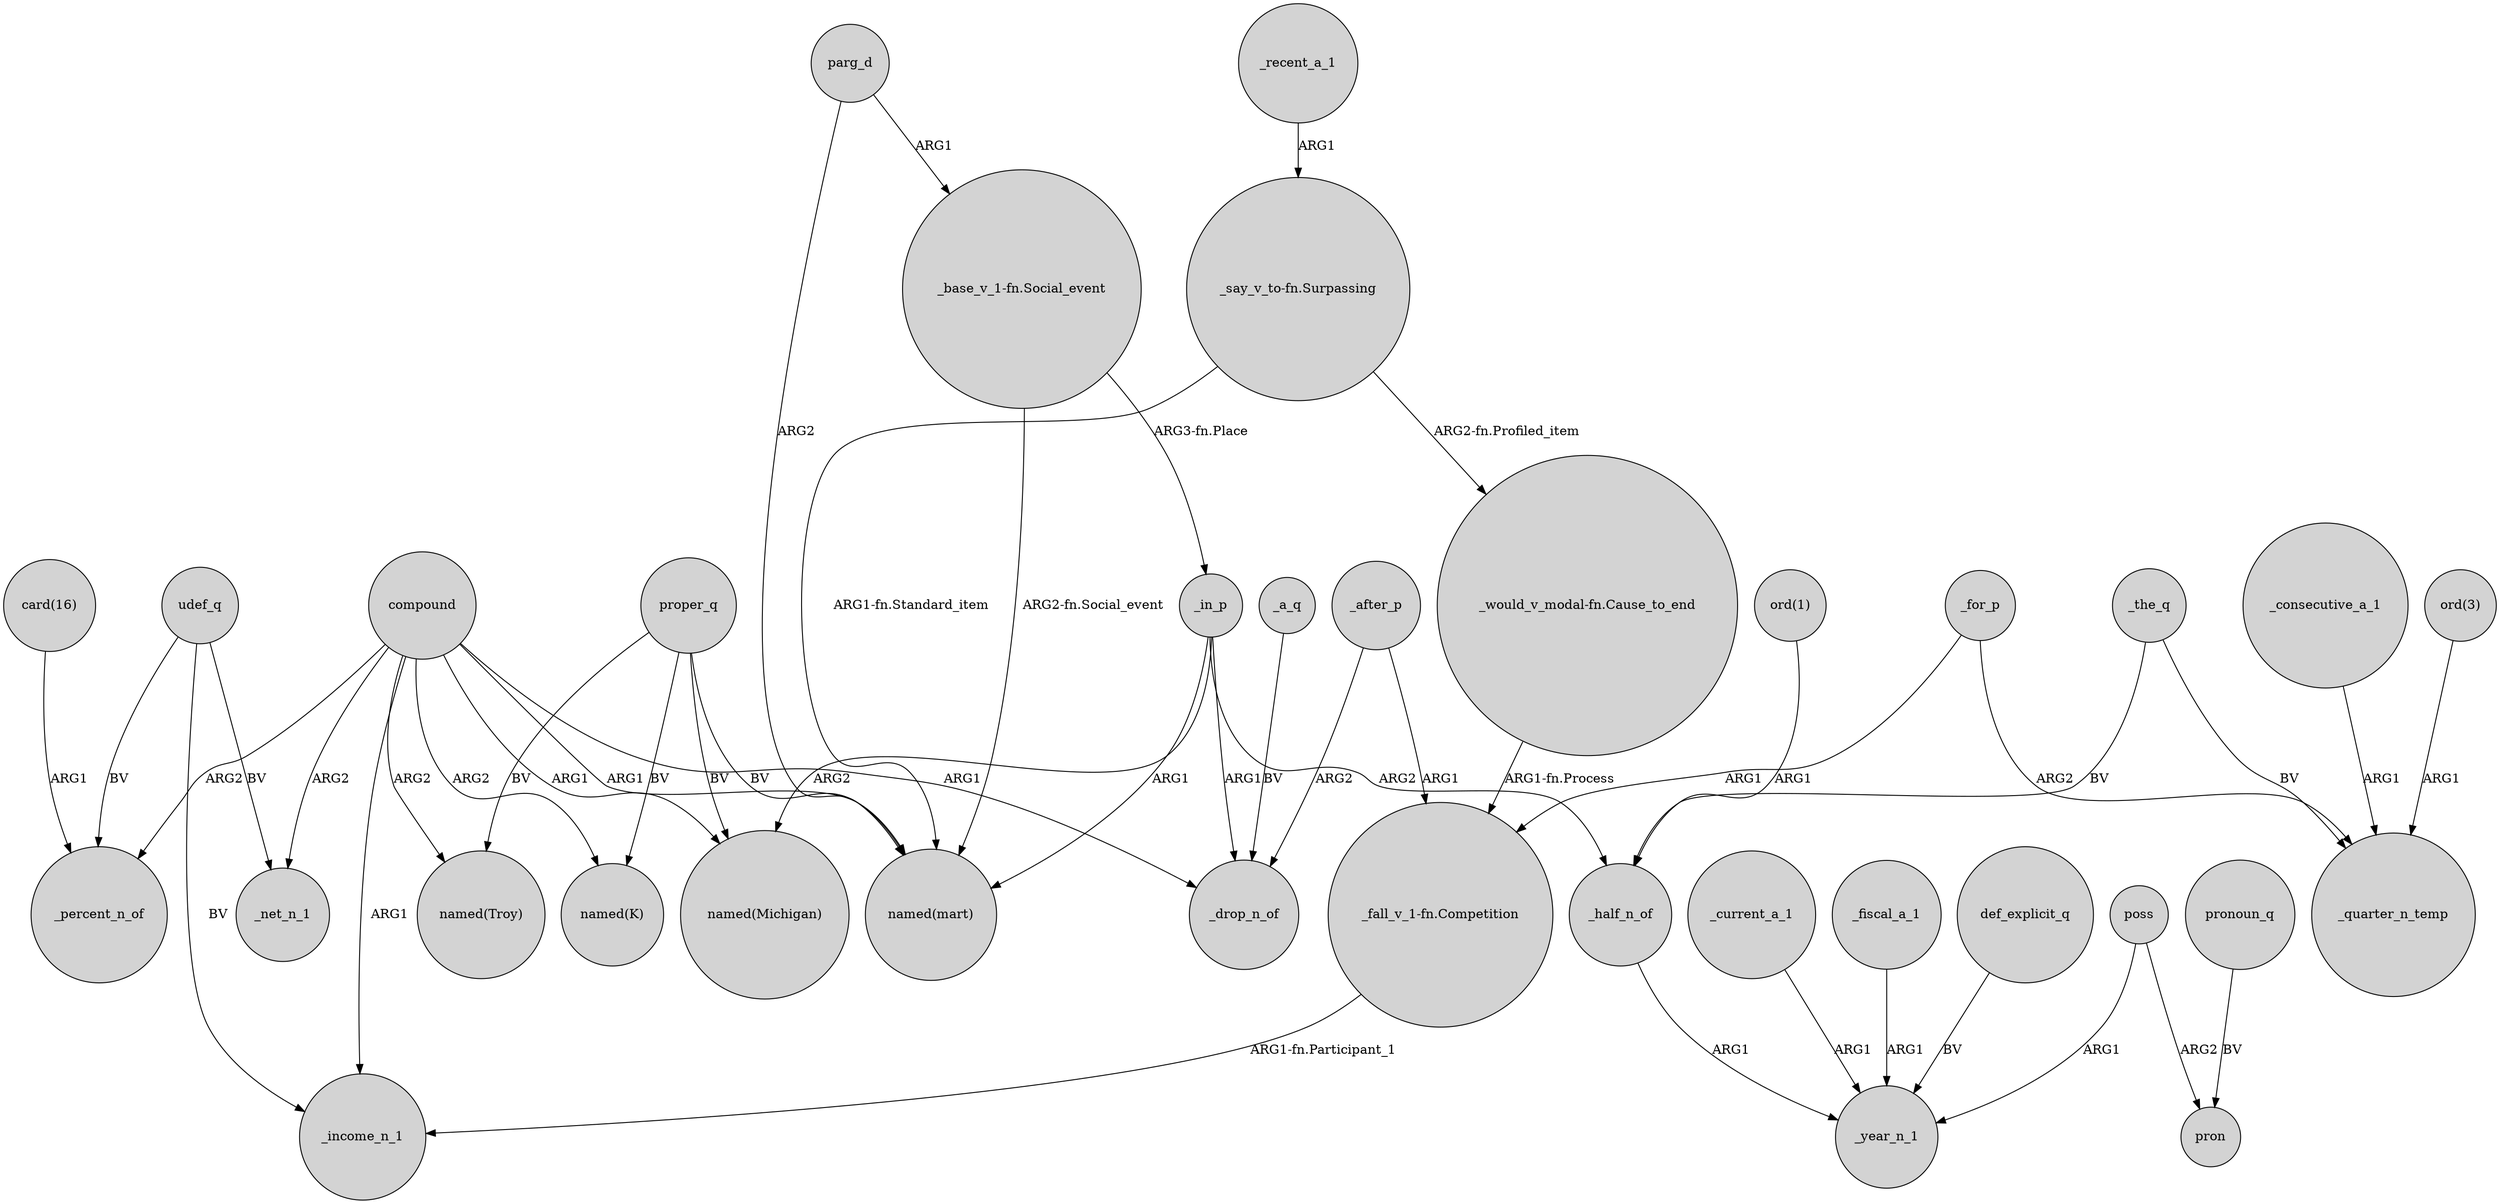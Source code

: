 digraph {
	node [shape=circle style=filled]
	proper_q -> "named(Michigan)" [label=BV]
	_current_a_1 -> _year_n_1 [label=ARG1]
	compound -> _net_n_1 [label=ARG2]
	"ord(3)" -> _quarter_n_temp [label=ARG1]
	_consecutive_a_1 -> _quarter_n_temp [label=ARG1]
	_fiscal_a_1 -> _year_n_1 [label=ARG1]
	udef_q -> _income_n_1 [label=BV]
	compound -> "named(Michigan)" [label=ARG1]
	proper_q -> "named(Troy)" [label=BV]
	_the_q -> _quarter_n_temp [label=BV]
	proper_q -> "named(mart)" [label=BV]
	"_say_v_to-fn.Surpassing" -> "named(mart)" [label="ARG1-fn.Standard_item"]
	"_fall_v_1-fn.Competition" -> _income_n_1 [label="ARG1-fn.Participant_1"]
	proper_q -> "named(K)" [label=BV]
	_in_p -> "named(mart)" [label=ARG1]
	compound -> "named(mart)" [label=ARG1]
	_after_p -> "_fall_v_1-fn.Competition" [label=ARG1]
	def_explicit_q -> _year_n_1 [label=BV]
	pronoun_q -> pron [label=BV]
	_half_n_of -> _year_n_1 [label=ARG1]
	poss -> pron [label=ARG2]
	"_say_v_to-fn.Surpassing" -> "_would_v_modal-fn.Cause_to_end" [label="ARG2-fn.Profiled_item"]
	compound -> _income_n_1 [label=ARG1]
	compound -> "named(Troy)" [label=ARG2]
	_for_p -> _quarter_n_temp [label=ARG2]
	udef_q -> _percent_n_of [label=BV]
	"ord(1)" -> _half_n_of [label=ARG1]
	udef_q -> _net_n_1 [label=BV]
	compound -> _percent_n_of [label=ARG2]
	"_base_v_1-fn.Social_event" -> "named(mart)" [label="ARG2-fn.Social_event"]
	_a_q -> _drop_n_of [label=BV]
	_the_q -> _half_n_of [label=BV]
	_for_p -> "_fall_v_1-fn.Competition" [label=ARG1]
	_in_p -> _drop_n_of [label=ARG1]
	"card(16)" -> _percent_n_of [label=ARG1]
	parg_d -> "_base_v_1-fn.Social_event" [label=ARG1]
	poss -> _year_n_1 [label=ARG1]
	_in_p -> _half_n_of [label=ARG2]
	compound -> "named(K)" [label=ARG2]
	parg_d -> "named(mart)" [label=ARG2]
	_recent_a_1 -> "_say_v_to-fn.Surpassing" [label=ARG1]
	_in_p -> "named(Michigan)" [label=ARG2]
	"_base_v_1-fn.Social_event" -> _in_p [label="ARG3-fn.Place"]
	compound -> _drop_n_of [label=ARG1]
	_after_p -> _drop_n_of [label=ARG2]
	"_would_v_modal-fn.Cause_to_end" -> "_fall_v_1-fn.Competition" [label="ARG1-fn.Process"]
}
